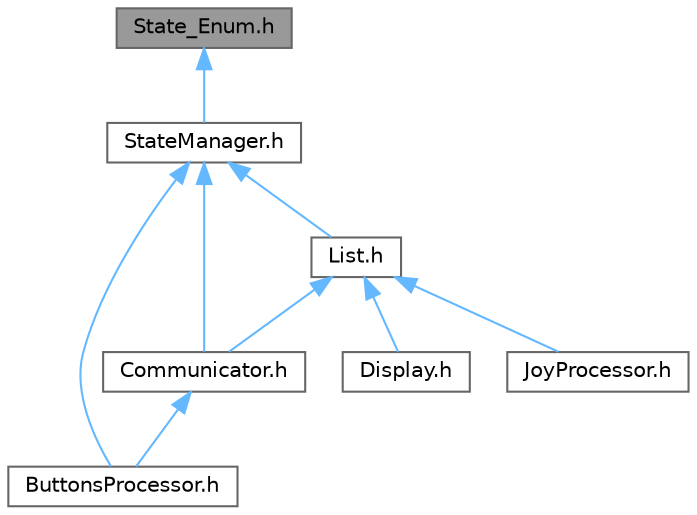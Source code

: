 digraph "State_Enum.h"
{
 // LATEX_PDF_SIZE
  bgcolor="transparent";
  edge [fontname=Helvetica,fontsize=10,labelfontname=Helvetica,labelfontsize=10];
  node [fontname=Helvetica,fontsize=10,shape=box,height=0.2,width=0.4];
  Node1 [label="State_Enum.h",height=0.2,width=0.4,color="gray40", fillcolor="grey60", style="filled", fontcolor="black",tooltip="Enum of program states."];
  Node1 -> Node2 [dir="back",color="steelblue1",style="solid"];
  Node2 [label="StateManager.h",height=0.2,width=0.4,color="grey40", fillcolor="white", style="filled",URL="$StateManager_8h.html",tooltip="program state manager"];
  Node2 -> Node3 [dir="back",color="steelblue1",style="solid"];
  Node3 [label="ButtonsProcessor.h",height=0.2,width=0.4,color="grey40", fillcolor="white", style="filled",URL="$ButtonsProcessor_8h.html",tooltip="Handle buttons."];
  Node2 -> Node4 [dir="back",color="steelblue1",style="solid"];
  Node4 [label="Communicator.h",height=0.2,width=0.4,color="grey40", fillcolor="white", style="filled",URL="$Communicator_8h.html",tooltip="communicate with PC via Serial"];
  Node4 -> Node3 [dir="back",color="steelblue1",style="solid"];
  Node2 -> Node5 [dir="back",color="steelblue1",style="solid"];
  Node5 [label="List.h",height=0.2,width=0.4,color="grey40", fillcolor="white", style="filled",URL="$List_8h.html",tooltip="Contains and manipulate list of projects This class contains an array of Strigns which is an projects..."];
  Node5 -> Node4 [dir="back",color="steelblue1",style="solid"];
  Node5 -> Node6 [dir="back",color="steelblue1",style="solid"];
  Node6 [label="Display.h",height=0.2,width=0.4,color="grey40", fillcolor="white", style="filled",URL="$Display_8h.html",tooltip="Wrapper for Arduino I2C display."];
  Node5 -> Node7 [dir="back",color="steelblue1",style="solid"];
  Node7 [label="JoyProcessor.h",height=0.2,width=0.4,color="grey40", fillcolor="white", style="filled",URL="$JoyProcessor_8h.html",tooltip="Handle joystick."];
}

